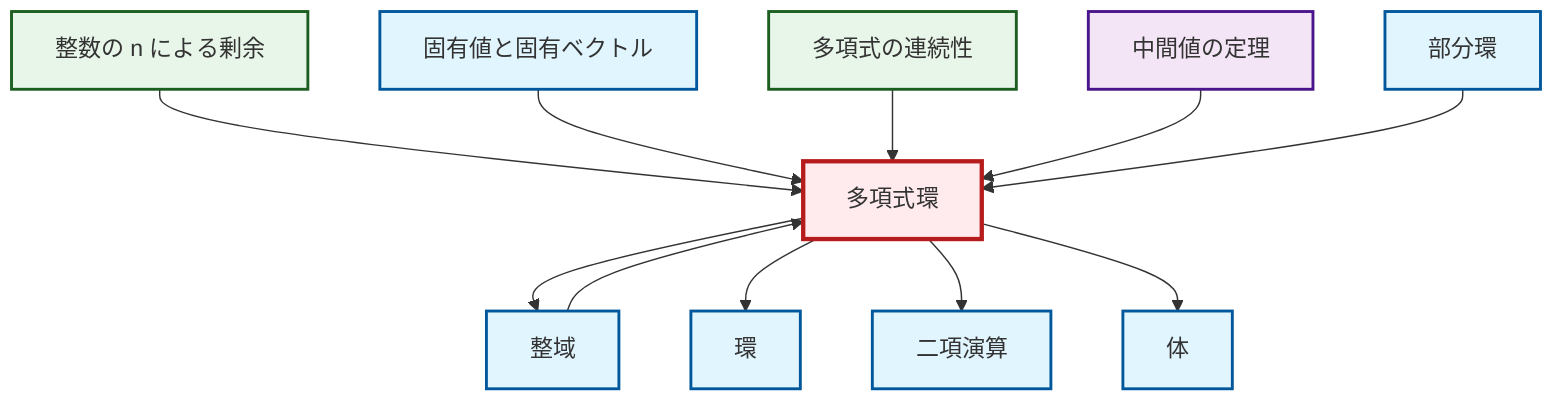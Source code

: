 graph TD
    classDef definition fill:#e1f5fe,stroke:#01579b,stroke-width:2px
    classDef theorem fill:#f3e5f5,stroke:#4a148c,stroke-width:2px
    classDef axiom fill:#fff3e0,stroke:#e65100,stroke-width:2px
    classDef example fill:#e8f5e9,stroke:#1b5e20,stroke-width:2px
    classDef current fill:#ffebee,stroke:#b71c1c,stroke-width:3px
    def-subring["部分環"]:::definition
    ex-polynomial-continuity["多項式の連続性"]:::example
    def-polynomial-ring["多項式環"]:::definition
    def-field["体"]:::definition
    def-eigenvalue-eigenvector["固有値と固有ベクトル"]:::definition
    def-ring["環"]:::definition
    thm-intermediate-value["中間値の定理"]:::theorem
    def-integral-domain["整域"]:::definition
    ex-quotient-integers-mod-n["整数の n による剰余"]:::example
    def-binary-operation["二項演算"]:::definition
    def-polynomial-ring --> def-integral-domain
    ex-quotient-integers-mod-n --> def-polynomial-ring
    def-polynomial-ring --> def-ring
    def-polynomial-ring --> def-binary-operation
    def-eigenvalue-eigenvector --> def-polynomial-ring
    def-polynomial-ring --> def-field
    ex-polynomial-continuity --> def-polynomial-ring
    def-integral-domain --> def-polynomial-ring
    thm-intermediate-value --> def-polynomial-ring
    def-subring --> def-polynomial-ring
    class def-polynomial-ring current